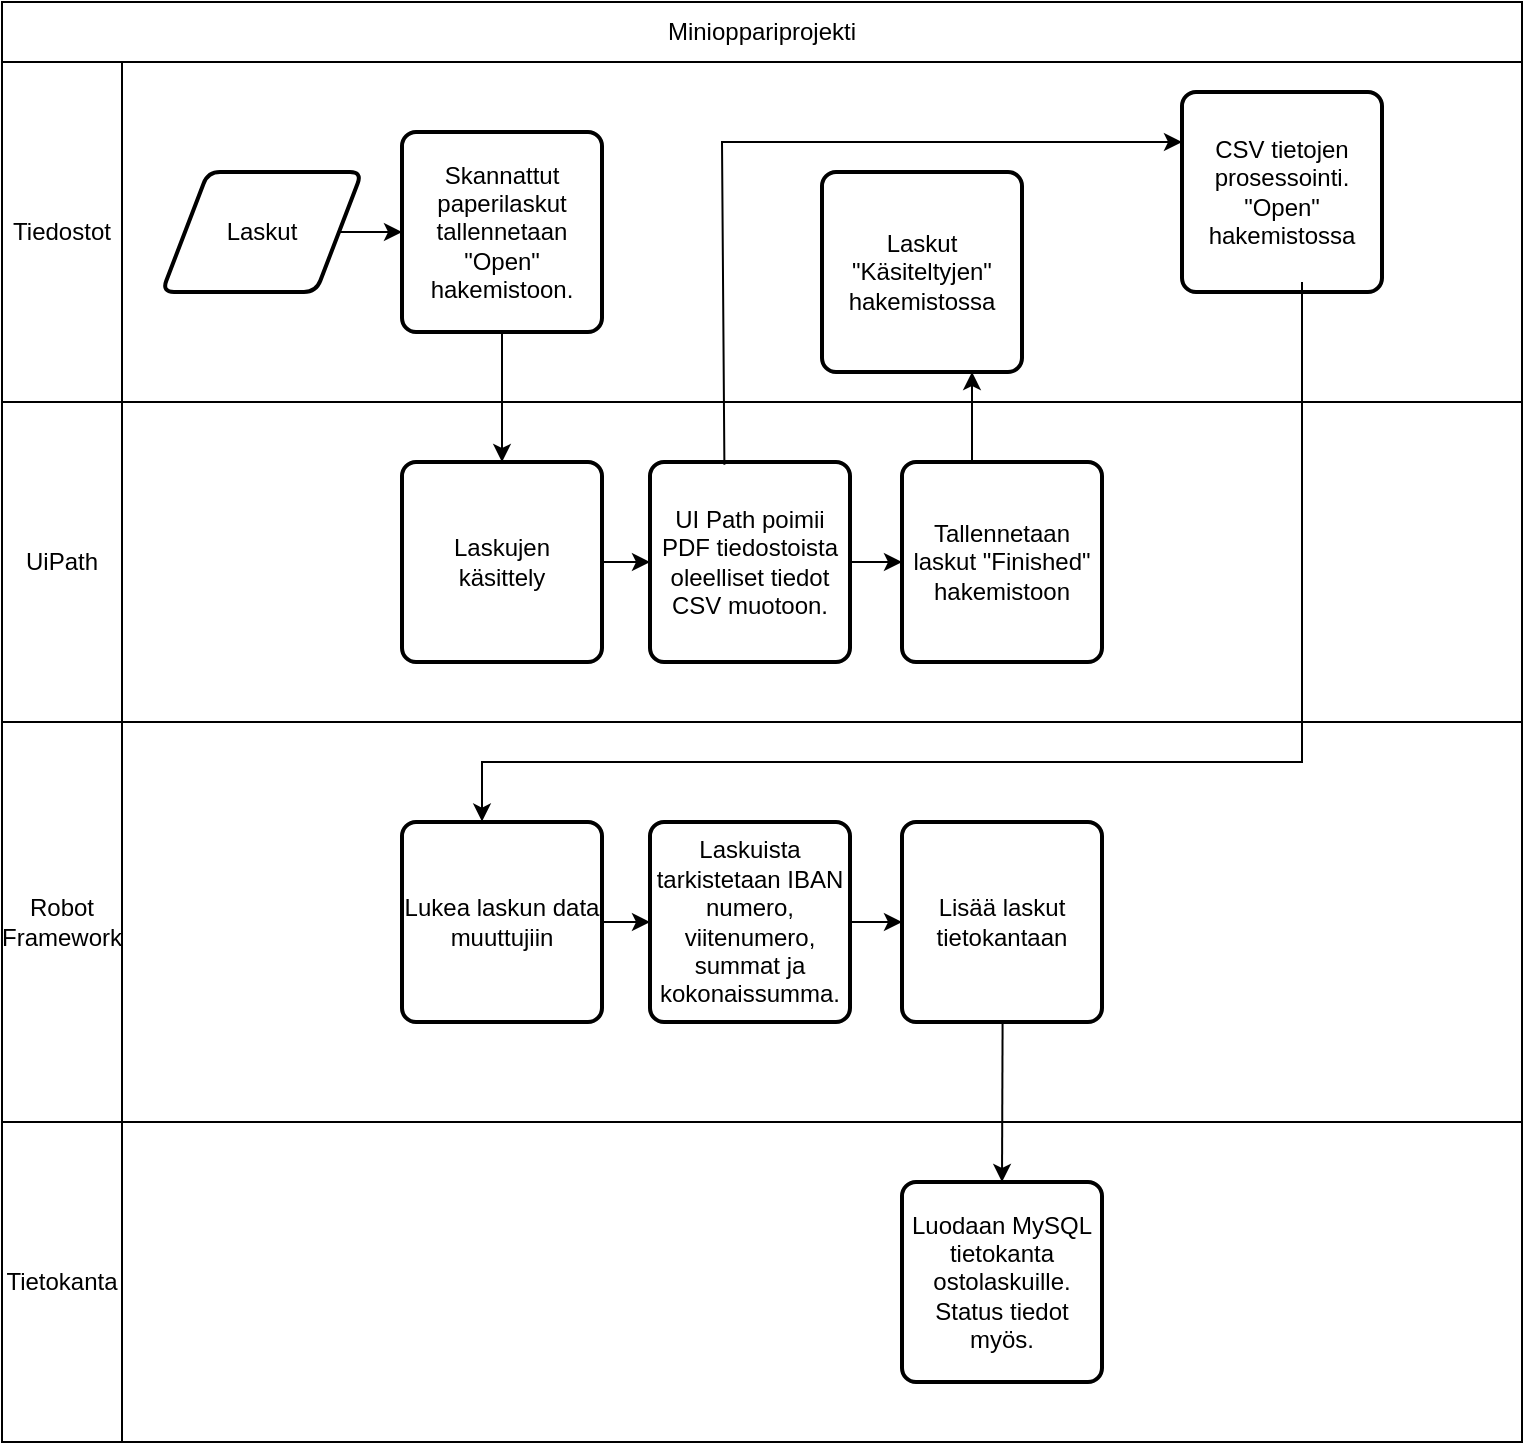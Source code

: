<mxfile version="21.0.2" type="github" pages="3">
  <diagram id="pBzNos0Q74Z3izpr5-M8" name="Projekti">
    <mxGraphModel dx="1434" dy="796" grid="1" gridSize="10" guides="1" tooltips="1" connect="1" arrows="1" fold="1" page="1" pageScale="1" pageWidth="827" pageHeight="1169" math="0" shadow="0">
      <root>
        <mxCell id="0" />
        <mxCell id="1" parent="0" />
        <mxCell id="8k0k6PJcJcKbX0zr3Bi8-10" value="" style="rounded=0;whiteSpace=wrap;html=1;shadow=0;" parent="1" vertex="1">
          <mxGeometry x="100" y="360" width="700" height="160" as="geometry" />
        </mxCell>
        <mxCell id="8k0k6PJcJcKbX0zr3Bi8-6" value="" style="rounded=0;whiteSpace=wrap;html=1;shadow=0;" parent="1" vertex="1">
          <mxGeometry x="100" y="190" width="700" height="170" as="geometry" />
        </mxCell>
        <mxCell id="Nygt5uLxB3b8vqxISnZd-7" value="Skannattut paperilaskut tallennetaan &quot;Open&quot; hakemistoon." style="rounded=1;whiteSpace=wrap;html=1;absoluteArcSize=1;arcSize=14;strokeWidth=2;" parent="1" vertex="1">
          <mxGeometry x="240" y="225" width="100" height="100" as="geometry" />
        </mxCell>
        <mxCell id="Nygt5uLxB3b8vqxISnZd-10" value="UI Path poimii PDF tiedostoista oleelliset tiedot CSV muotoon." style="rounded=1;whiteSpace=wrap;html=1;absoluteArcSize=1;arcSize=14;strokeWidth=2;" parent="1" vertex="1">
          <mxGeometry x="364" y="390" width="100" height="100" as="geometry" />
        </mxCell>
        <mxCell id="Nygt5uLxB3b8vqxISnZd-11" value="CSV tietojen prosessointi. &quot;Open&quot; hakemistossa" style="rounded=1;whiteSpace=wrap;html=1;absoluteArcSize=1;arcSize=14;strokeWidth=2;" parent="1" vertex="1">
          <mxGeometry x="630" y="205" width="100" height="100" as="geometry" />
        </mxCell>
        <mxCell id="8k0k6PJcJcKbX0zr3Bi8-1" value="Minioppariprojekti" style="rounded=0;whiteSpace=wrap;html=1;" parent="1" vertex="1">
          <mxGeometry x="40" y="160" width="760" height="30" as="geometry" />
        </mxCell>
        <mxCell id="8k0k6PJcJcKbX0zr3Bi8-2" value="Tiedostot" style="rounded=0;whiteSpace=wrap;html=1;direction=north;" parent="1" vertex="1">
          <mxGeometry x="40" y="190" width="60" height="170" as="geometry" />
        </mxCell>
        <mxCell id="8k0k6PJcJcKbX0zr3Bi8-3" value="UiPath" style="rounded=0;whiteSpace=wrap;html=1;direction=south;" parent="1" vertex="1">
          <mxGeometry x="40" y="360" width="60" height="160" as="geometry" />
        </mxCell>
        <mxCell id="8k0k6PJcJcKbX0zr3Bi8-4" value="Robot Framework" style="rounded=0;whiteSpace=wrap;html=1;direction=south;" parent="1" vertex="1">
          <mxGeometry x="40" y="520" width="60" height="200" as="geometry" />
        </mxCell>
        <mxCell id="8k0k6PJcJcKbX0zr3Bi8-5" value="Tietokanta" style="rounded=0;whiteSpace=wrap;html=1;direction=south;" parent="1" vertex="1">
          <mxGeometry x="40" y="720" width="60" height="160" as="geometry" />
        </mxCell>
        <mxCell id="8k0k6PJcJcKbX0zr3Bi8-9" value="" style="edgeStyle=orthogonalEdgeStyle;rounded=0;orthogonalLoop=1;jettySize=auto;html=1;" parent="1" source="8k0k6PJcJcKbX0zr3Bi8-7" target="Nygt5uLxB3b8vqxISnZd-7" edge="1">
          <mxGeometry relative="1" as="geometry" />
        </mxCell>
        <mxCell id="8k0k6PJcJcKbX0zr3Bi8-7" value="Laskut" style="shape=parallelogram;html=1;strokeWidth=2;perimeter=parallelogramPerimeter;whiteSpace=wrap;rounded=1;arcSize=12;size=0.23;shadow=0;" parent="1" vertex="1">
          <mxGeometry x="120" y="245" width="100" height="60" as="geometry" />
        </mxCell>
        <mxCell id="8k0k6PJcJcKbX0zr3Bi8-11" value="" style="rounded=0;whiteSpace=wrap;html=1;shadow=0;" parent="1" vertex="1">
          <mxGeometry x="100" y="520" width="700" height="200" as="geometry" />
        </mxCell>
        <mxCell id="8k0k6PJcJcKbX0zr3Bi8-12" value="" style="rounded=0;whiteSpace=wrap;html=1;shadow=0;" parent="1" vertex="1">
          <mxGeometry x="100" y="720" width="700" height="160" as="geometry" />
        </mxCell>
        <mxCell id="Nygt5uLxB3b8vqxISnZd-9" value="Luodaan MySQL tietokanta ostolaskuille.&lt;br&gt;Status tiedot myös." style="rounded=1;whiteSpace=wrap;html=1;absoluteArcSize=1;arcSize=14;strokeWidth=2;" parent="1" vertex="1">
          <mxGeometry x="490" y="750" width="100" height="100" as="geometry" />
        </mxCell>
        <mxCell id="8k0k6PJcJcKbX0zr3Bi8-14" value="Laskujen&lt;br&gt;käsittely" style="rounded=1;whiteSpace=wrap;html=1;absoluteArcSize=1;arcSize=14;strokeWidth=2;shadow=0;" parent="1" vertex="1">
          <mxGeometry x="240" y="390" width="100" height="100" as="geometry" />
        </mxCell>
        <mxCell id="8k0k6PJcJcKbX0zr3Bi8-15" value="" style="endArrow=classic;html=1;rounded=0;exitX=0.5;exitY=1;exitDx=0;exitDy=0;entryX=0.5;entryY=0;entryDx=0;entryDy=0;" parent="1" source="Nygt5uLxB3b8vqxISnZd-7" target="8k0k6PJcJcKbX0zr3Bi8-14" edge="1">
          <mxGeometry width="50" height="50" relative="1" as="geometry">
            <mxPoint x="390" y="460" as="sourcePoint" />
            <mxPoint x="440" y="410" as="targetPoint" />
          </mxGeometry>
        </mxCell>
        <mxCell id="8k0k6PJcJcKbX0zr3Bi8-16" value="" style="endArrow=classic;html=1;rounded=0;exitX=1;exitY=0.5;exitDx=0;exitDy=0;entryX=0;entryY=0.5;entryDx=0;entryDy=0;" parent="1" source="8k0k6PJcJcKbX0zr3Bi8-14" target="Nygt5uLxB3b8vqxISnZd-10" edge="1">
          <mxGeometry width="50" height="50" relative="1" as="geometry">
            <mxPoint x="390" y="460" as="sourcePoint" />
            <mxPoint x="440" y="410" as="targetPoint" />
          </mxGeometry>
        </mxCell>
        <mxCell id="8k0k6PJcJcKbX0zr3Bi8-17" value="Laskut &quot;Käsiteltyjen&quot; hakemistossa" style="rounded=1;whiteSpace=wrap;html=1;absoluteArcSize=1;arcSize=14;strokeWidth=2;shadow=0;" parent="1" vertex="1">
          <mxGeometry x="450" y="245" width="100" height="100" as="geometry" />
        </mxCell>
        <mxCell id="8k0k6PJcJcKbX0zr3Bi8-23" value="" style="endArrow=classic;html=1;rounded=0;entryX=0;entryY=0.25;entryDx=0;entryDy=0;exitX=0.372;exitY=0.014;exitDx=0;exitDy=0;exitPerimeter=0;" parent="1" source="Nygt5uLxB3b8vqxISnZd-10" target="Nygt5uLxB3b8vqxISnZd-11" edge="1">
          <mxGeometry width="50" height="50" relative="1" as="geometry">
            <mxPoint x="389" y="270" as="sourcePoint" />
            <mxPoint x="439" y="220" as="targetPoint" />
            <Array as="points">
              <mxPoint x="400" y="230" />
            </Array>
          </mxGeometry>
        </mxCell>
        <mxCell id="8k0k6PJcJcKbX0zr3Bi8-24" value="Tallennetaan laskut &quot;Finished&quot; hakemistoon" style="rounded=1;whiteSpace=wrap;html=1;absoluteArcSize=1;arcSize=14;strokeWidth=2;shadow=0;" parent="1" vertex="1">
          <mxGeometry x="490" y="390" width="100" height="100" as="geometry" />
        </mxCell>
        <mxCell id="8k0k6PJcJcKbX0zr3Bi8-25" value="" style="endArrow=classic;html=1;rounded=0;exitX=1;exitY=0.5;exitDx=0;exitDy=0;" parent="1" source="Nygt5uLxB3b8vqxISnZd-10" edge="1">
          <mxGeometry width="50" height="50" relative="1" as="geometry">
            <mxPoint x="390" y="270" as="sourcePoint" />
            <mxPoint x="490" y="440" as="targetPoint" />
            <Array as="points" />
          </mxGeometry>
        </mxCell>
        <mxCell id="8k0k6PJcJcKbX0zr3Bi8-26" value="" style="endArrow=classic;html=1;rounded=0;entryX=0.75;entryY=1;entryDx=0;entryDy=0;" parent="1" target="8k0k6PJcJcKbX0zr3Bi8-17" edge="1">
          <mxGeometry width="50" height="50" relative="1" as="geometry">
            <mxPoint x="525" y="390" as="sourcePoint" />
            <mxPoint x="440" y="220" as="targetPoint" />
          </mxGeometry>
        </mxCell>
        <mxCell id="8k0k6PJcJcKbX0zr3Bi8-27" value="Lukea laskun data muuttujiin" style="rounded=1;whiteSpace=wrap;html=1;absoluteArcSize=1;arcSize=14;strokeWidth=2;shadow=0;" parent="1" vertex="1">
          <mxGeometry x="240" y="570" width="100" height="100" as="geometry" />
        </mxCell>
        <mxCell id="8k0k6PJcJcKbX0zr3Bi8-29" value="" style="endArrow=classic;html=1;rounded=0;entryX=0.4;entryY=-0.002;entryDx=0;entryDy=0;entryPerimeter=0;exitX=0.6;exitY=0.95;exitDx=0;exitDy=0;exitPerimeter=0;" parent="1" source="Nygt5uLxB3b8vqxISnZd-11" target="8k0k6PJcJcKbX0zr3Bi8-27" edge="1">
          <mxGeometry width="50" height="50" relative="1" as="geometry">
            <mxPoint x="690" y="310" as="sourcePoint" />
            <mxPoint x="440" y="510" as="targetPoint" />
            <Array as="points">
              <mxPoint x="690" y="540" />
              <mxPoint x="280" y="540" />
            </Array>
          </mxGeometry>
        </mxCell>
        <mxCell id="Nygt5uLxB3b8vqxISnZd-8" value="Laskuista tarkistetaan IBAN numero, viitenumero, summat ja kokonaissumma." style="rounded=1;whiteSpace=wrap;html=1;absoluteArcSize=1;arcSize=14;strokeWidth=2;" parent="1" vertex="1">
          <mxGeometry x="364" y="570" width="100" height="100" as="geometry" />
        </mxCell>
        <mxCell id="8k0k6PJcJcKbX0zr3Bi8-32" value="" style="endArrow=classic;html=1;rounded=0;exitX=1;exitY=0.5;exitDx=0;exitDy=0;" parent="1" source="8k0k6PJcJcKbX0zr3Bi8-27" target="Nygt5uLxB3b8vqxISnZd-8" edge="1">
          <mxGeometry width="50" height="50" relative="1" as="geometry">
            <mxPoint x="390" y="580" as="sourcePoint" />
            <mxPoint x="440" y="530" as="targetPoint" />
          </mxGeometry>
        </mxCell>
        <mxCell id="8k0k6PJcJcKbX0zr3Bi8-33" value="Lisää laskut tietokantaan" style="rounded=1;whiteSpace=wrap;html=1;absoluteArcSize=1;arcSize=14;strokeWidth=2;shadow=0;" parent="1" vertex="1">
          <mxGeometry x="490" y="570" width="100" height="100" as="geometry" />
        </mxCell>
        <mxCell id="8k0k6PJcJcKbX0zr3Bi8-34" value="" style="endArrow=classic;html=1;rounded=0;entryX=0;entryY=0.5;entryDx=0;entryDy=0;" parent="1" source="Nygt5uLxB3b8vqxISnZd-8" target="8k0k6PJcJcKbX0zr3Bi8-33" edge="1">
          <mxGeometry width="50" height="50" relative="1" as="geometry">
            <mxPoint x="390" y="770" as="sourcePoint" />
            <mxPoint x="440" y="720" as="targetPoint" />
          </mxGeometry>
        </mxCell>
        <mxCell id="8k0k6PJcJcKbX0zr3Bi8-35" value="" style="endArrow=classic;html=1;rounded=0;entryX=0.5;entryY=0;entryDx=0;entryDy=0;exitX=0.629;exitY=0.75;exitDx=0;exitDy=0;exitPerimeter=0;" parent="1" source="8k0k6PJcJcKbX0zr3Bi8-11" target="Nygt5uLxB3b8vqxISnZd-9" edge="1">
          <mxGeometry width="50" height="50" relative="1" as="geometry">
            <mxPoint x="390" y="770" as="sourcePoint" />
            <mxPoint x="440" y="720" as="targetPoint" />
          </mxGeometry>
        </mxCell>
      </root>
    </mxGraphModel>
  </diagram>
  <diagram id="9NsjQAqZ63PPH62hromS" name="UiPath">
    <mxGraphModel dx="1434" dy="796" grid="1" gridSize="10" guides="1" tooltips="1" connect="1" arrows="1" fold="1" page="1" pageScale="1" pageWidth="827" pageHeight="1169" math="0" shadow="0">
      <root>
        <mxCell id="0" />
        <mxCell id="1" parent="0" />
        <mxCell id="8kugYTs8ZW--hJLzOBkt-1" value="UiPath Prosessi" style="text;html=1;strokeColor=none;fillColor=none;align=center;verticalAlign=middle;whiteSpace=wrap;rounded=0;" parent="1" vertex="1">
          <mxGeometry x="20" y="20" width="120" height="30" as="geometry" />
        </mxCell>
        <mxCell id="2AOorNoscCHdVGtUdLYh-2" style="edgeStyle=orthogonalEdgeStyle;rounded=0;orthogonalLoop=1;jettySize=auto;html=1;entryX=0;entryY=0.5;entryDx=0;entryDy=0;" edge="1" parent="1" source="8kugYTs8ZW--hJLzOBkt-2" target="8kugYTs8ZW--hJLzOBkt-3">
          <mxGeometry relative="1" as="geometry" />
        </mxCell>
        <mxCell id="8kugYTs8ZW--hJLzOBkt-2" value="" style="ellipse;whiteSpace=wrap;html=1;aspect=fixed;" parent="1" vertex="1">
          <mxGeometry x="20" y="80" width="80" height="80" as="geometry" />
        </mxCell>
        <mxCell id="8kugYTs8ZW--hJLzOBkt-15" style="edgeStyle=orthogonalEdgeStyle;rounded=0;orthogonalLoop=1;jettySize=auto;html=1;" parent="1" source="8kugYTs8ZW--hJLzOBkt-3" target="8kugYTs8ZW--hJLzOBkt-4" edge="1">
          <mxGeometry relative="1" as="geometry" />
        </mxCell>
        <mxCell id="8kugYTs8ZW--hJLzOBkt-42" style="edgeStyle=orthogonalEdgeStyle;orthogonalLoop=1;jettySize=auto;html=1;exitX=1;exitY=0.5;exitDx=0;exitDy=0;entryX=0;entryY=0.5;entryDx=0;entryDy=0;entryPerimeter=0;curved=1;strokeColor=default;endArrow=none;endFill=0;" parent="1" source="8kugYTs8ZW--hJLzOBkt-3" target="8kugYTs8ZW--hJLzOBkt-41" edge="1">
          <mxGeometry relative="1" as="geometry" />
        </mxCell>
        <mxCell id="8kugYTs8ZW--hJLzOBkt-3" value="Luodaan datatablet kohdedatalle" style="rounded=1;whiteSpace=wrap;html=1;" parent="1" vertex="1">
          <mxGeometry x="140" y="80" width="140" height="80" as="geometry" />
        </mxCell>
        <mxCell id="8kugYTs8ZW--hJLzOBkt-16" style="edgeStyle=orthogonalEdgeStyle;rounded=0;orthogonalLoop=1;jettySize=auto;html=1;exitX=0.5;exitY=1;exitDx=0;exitDy=0;entryX=0.5;entryY=0;entryDx=0;entryDy=0;" parent="1" source="8kugYTs8ZW--hJLzOBkt-4" target="8kugYTs8ZW--hJLzOBkt-5" edge="1">
          <mxGeometry relative="1" as="geometry" />
        </mxCell>
        <mxCell id="8kugYTs8ZW--hJLzOBkt-4" value="Luetaan PDF tiedostot alkuhakemistosta" style="rounded=1;whiteSpace=wrap;html=1;" parent="1" vertex="1">
          <mxGeometry x="140" y="180" width="140" height="80" as="geometry" />
        </mxCell>
        <mxCell id="8kugYTs8ZW--hJLzOBkt-17" style="edgeStyle=orthogonalEdgeStyle;rounded=0;orthogonalLoop=1;jettySize=auto;html=1;exitX=0.5;exitY=1;exitDx=0;exitDy=0;entryX=0.5;entryY=0;entryDx=0;entryDy=0;" parent="1" source="8kugYTs8ZW--hJLzOBkt-5" target="8kugYTs8ZW--hJLzOBkt-6" edge="1">
          <mxGeometry relative="1" as="geometry" />
        </mxCell>
        <mxCell id="2AOorNoscCHdVGtUdLYh-12" style="edgeStyle=orthogonalEdgeStyle;orthogonalLoop=1;jettySize=auto;html=1;exitX=1;exitY=0.5;exitDx=0;exitDy=0;entryX=0;entryY=0.5;entryDx=0;entryDy=0;entryPerimeter=0;endArrow=none;endFill=0;curved=1;" edge="1" parent="1" source="8kugYTs8ZW--hJLzOBkt-5" target="2AOorNoscCHdVGtUdLYh-6">
          <mxGeometry relative="1" as="geometry" />
        </mxCell>
        <mxCell id="8kugYTs8ZW--hJLzOBkt-5" value="Luetaan PDF tiedostot&amp;nbsp;&lt;br&gt;string muuttujaan" style="rounded=1;whiteSpace=wrap;html=1;" parent="1" vertex="1">
          <mxGeometry x="140" y="280" width="140" height="80" as="geometry" />
        </mxCell>
        <mxCell id="8kugYTs8ZW--hJLzOBkt-18" style="edgeStyle=orthogonalEdgeStyle;rounded=0;orthogonalLoop=1;jettySize=auto;html=1;entryX=0;entryY=0.5;entryDx=0;entryDy=0;" parent="1" source="8kugYTs8ZW--hJLzOBkt-6" target="8kugYTs8ZW--hJLzOBkt-7" edge="1">
          <mxGeometry relative="1" as="geometry" />
        </mxCell>
        <mxCell id="8kugYTs8ZW--hJLzOBkt-6" value="Etsitään companycode (Y-tunnus)" style="rounded=1;whiteSpace=wrap;html=1;" parent="1" vertex="1">
          <mxGeometry x="140" y="380" width="140" height="80" as="geometry" />
        </mxCell>
        <mxCell id="8kugYTs8ZW--hJLzOBkt-19" style="edgeStyle=orthogonalEdgeStyle;rounded=0;orthogonalLoop=1;jettySize=auto;html=1;exitX=0.5;exitY=1;exitDx=0;exitDy=0;entryX=0.5;entryY=0;entryDx=0;entryDy=0;" parent="1" source="8kugYTs8ZW--hJLzOBkt-7" target="8kugYTs8ZW--hJLzOBkt-8" edge="1">
          <mxGeometry relative="1" as="geometry" />
        </mxCell>
        <mxCell id="8kugYTs8ZW--hJLzOBkt-7" value="Parsinta companycoden mukaan" style="rhombus;whiteSpace=wrap;html=1;" parent="1" vertex="1">
          <mxGeometry x="330" y="370" width="100" height="100" as="geometry" />
        </mxCell>
        <mxCell id="8kugYTs8ZW--hJLzOBkt-21" style="edgeStyle=orthogonalEdgeStyle;rounded=0;orthogonalLoop=1;jettySize=auto;html=1;exitX=0.5;exitY=1;exitDx=0;exitDy=0;entryX=0.5;entryY=0;entryDx=0;entryDy=0;" parent="1" source="8kugYTs8ZW--hJLzOBkt-8" target="8kugYTs8ZW--hJLzOBkt-9" edge="1">
          <mxGeometry relative="1" as="geometry" />
        </mxCell>
        <mxCell id="2AOorNoscCHdVGtUdLYh-11" style="edgeStyle=orthogonalEdgeStyle;orthogonalLoop=1;jettySize=auto;html=1;exitX=1;exitY=0.5;exitDx=0;exitDy=0;curved=1;endArrow=none;endFill=0;" edge="1" parent="1" source="8kugYTs8ZW--hJLzOBkt-8" target="2AOorNoscCHdVGtUdLYh-8">
          <mxGeometry relative="1" as="geometry" />
        </mxCell>
        <mxCell id="8kugYTs8ZW--hJLzOBkt-8" value="Etsi halutut tiedot" style="rounded=1;whiteSpace=wrap;html=1;" parent="1" vertex="1">
          <mxGeometry x="310" y="490" width="140" height="80" as="geometry" />
        </mxCell>
        <mxCell id="8kugYTs8ZW--hJLzOBkt-22" style="edgeStyle=orthogonalEdgeStyle;rounded=0;orthogonalLoop=1;jettySize=auto;html=1;exitX=0.5;exitY=1;exitDx=0;exitDy=0;entryX=0.5;entryY=0;entryDx=0;entryDy=0;" parent="1" source="8kugYTs8ZW--hJLzOBkt-9" target="8kugYTs8ZW--hJLzOBkt-10" edge="1">
          <mxGeometry relative="1" as="geometry" />
        </mxCell>
        <mxCell id="2AOorNoscCHdVGtUdLYh-17" style="edgeStyle=orthogonalEdgeStyle;orthogonalLoop=1;jettySize=auto;html=1;curved=1;endArrow=none;endFill=0;" edge="1" parent="1" source="8kugYTs8ZW--hJLzOBkt-9" target="2AOorNoscCHdVGtUdLYh-15">
          <mxGeometry relative="1" as="geometry" />
        </mxCell>
        <mxCell id="8kugYTs8ZW--hJLzOBkt-9" value="Etsi rivitason data" style="rounded=1;whiteSpace=wrap;html=1;" parent="1" vertex="1">
          <mxGeometry x="310" y="600" width="140" height="80" as="geometry" />
        </mxCell>
        <mxCell id="2AOorNoscCHdVGtUdLYh-1" style="edgeStyle=orthogonalEdgeStyle;rounded=0;orthogonalLoop=1;jettySize=auto;html=1;entryX=0.5;entryY=0;entryDx=0;entryDy=0;" edge="1" parent="1" source="8kugYTs8ZW--hJLzOBkt-10" target="8kugYTs8ZW--hJLzOBkt-13">
          <mxGeometry relative="1" as="geometry" />
        </mxCell>
        <mxCell id="2AOorNoscCHdVGtUdLYh-16" style="edgeStyle=orthogonalEdgeStyle;orthogonalLoop=1;jettySize=auto;html=1;entryX=0;entryY=0.5;entryDx=0;entryDy=0;entryPerimeter=0;curved=1;endArrow=none;endFill=0;" edge="1" parent="1" source="8kugYTs8ZW--hJLzOBkt-10" target="2AOorNoscCHdVGtUdLYh-13">
          <mxGeometry relative="1" as="geometry" />
        </mxCell>
        <mxCell id="8kugYTs8ZW--hJLzOBkt-10" value="Käsittele rivitason data" style="rounded=1;whiteSpace=wrap;html=1;" parent="1" vertex="1">
          <mxGeometry x="310" y="700" width="140" height="80" as="geometry" />
        </mxCell>
        <mxCell id="8kugYTs8ZW--hJLzOBkt-39" value="Ei" style="edgeStyle=orthogonalEdgeStyle;rounded=0;orthogonalLoop=1;jettySize=auto;html=1;exitX=0.5;exitY=1;exitDx=0;exitDy=0;entryX=0.014;entryY=0.588;entryDx=0;entryDy=0;entryPerimeter=0;" parent="1" source="8kugYTs8ZW--hJLzOBkt-12" target="8kugYTs8ZW--hJLzOBkt-14" edge="1">
          <mxGeometry relative="1" as="geometry">
            <Array as="points">
              <mxPoint x="220" y="1047" />
            </Array>
          </mxGeometry>
        </mxCell>
        <mxCell id="8kugYTs8ZW--hJLzOBkt-40" value="Kyllä" style="edgeStyle=orthogonalEdgeStyle;rounded=0;orthogonalLoop=1;jettySize=auto;html=1;exitX=0;exitY=0.5;exitDx=0;exitDy=0;entryX=-0.007;entryY=0.425;entryDx=0;entryDy=0;entryPerimeter=0;" parent="1" source="8kugYTs8ZW--hJLzOBkt-12" target="8kugYTs8ZW--hJLzOBkt-6" edge="1">
          <mxGeometry relative="1" as="geometry">
            <Array as="points">
              <mxPoint x="80" y="950" />
              <mxPoint x="80" y="414" />
            </Array>
          </mxGeometry>
        </mxCell>
        <mxCell id="8kugYTs8ZW--hJLzOBkt-12" value="Onko lisää laskuja?" style="rhombus;whiteSpace=wrap;html=1;" parent="1" vertex="1">
          <mxGeometry x="170" y="900" width="100" height="100" as="geometry" />
        </mxCell>
        <mxCell id="8kugYTs8ZW--hJLzOBkt-37" value="Kyllä" style="edgeStyle=orthogonalEdgeStyle;rounded=0;orthogonalLoop=1;jettySize=auto;html=1;exitX=0;exitY=0.5;exitDx=0;exitDy=0;entryX=0;entryY=0.5;entryDx=0;entryDy=0;" parent="1" source="8kugYTs8ZW--hJLzOBkt-13" target="8kugYTs8ZW--hJLzOBkt-10" edge="1">
          <mxGeometry relative="1" as="geometry">
            <Array as="points">
              <mxPoint x="260" y="860" />
              <mxPoint x="260" y="740" />
            </Array>
          </mxGeometry>
        </mxCell>
        <mxCell id="8kugYTs8ZW--hJLzOBkt-38" value="EI" style="edgeStyle=orthogonalEdgeStyle;rounded=0;orthogonalLoop=1;jettySize=auto;html=1;exitX=0.5;exitY=1;exitDx=0;exitDy=0;entryX=1;entryY=0.5;entryDx=0;entryDy=0;" parent="1" source="8kugYTs8ZW--hJLzOBkt-13" target="8kugYTs8ZW--hJLzOBkt-12" edge="1">
          <mxGeometry relative="1" as="geometry" />
        </mxCell>
        <mxCell id="8kugYTs8ZW--hJLzOBkt-13" value="Onko lisää&lt;br&gt;&amp;nbsp;rivejä?" style="rhombus;whiteSpace=wrap;html=1;" parent="1" vertex="1">
          <mxGeometry x="330" y="810" width="100" height="100" as="geometry" />
        </mxCell>
        <mxCell id="8kugYTs8ZW--hJLzOBkt-14" value="Tallenna datatable CSV-tiedostoksi" style="rounded=1;whiteSpace=wrap;html=1;" parent="1" vertex="1">
          <mxGeometry x="324" y="1000" width="140" height="80" as="geometry" />
        </mxCell>
        <mxCell id="8kugYTs8ZW--hJLzOBkt-41" value="dt_invoiceHeader&lt;br&gt;dt_InvoiceRow" style="strokeWidth=2;html=1;shape=mxgraph.flowchart.annotation_1;align=left;pointerEvents=1;fillColor=#f8cecc;strokeColor=#b85450;" parent="1" vertex="1">
          <mxGeometry x="364" y="40" width="50" height="100" as="geometry" />
        </mxCell>
        <mxCell id="8kugYTs8ZW--hJLzOBkt-43" value="Switch&lt;br&gt;case: Y-tunnus" style="strokeWidth=2;html=1;shape=mxgraph.flowchart.annotation_1;align=left;pointerEvents=1;fillColor=#ffe6cc;strokeColor=#d79b00;" parent="1" vertex="1">
          <mxGeometry x="464" y="280" width="50" height="100" as="geometry" />
        </mxCell>
        <mxCell id="2AOorNoscCHdVGtUdLYh-5" style="edgeStyle=orthogonalEdgeStyle;orthogonalLoop=1;jettySize=auto;html=1;exitX=0.93;exitY=0.41;exitDx=0;exitDy=0;entryX=-0.06;entryY=0.72;entryDx=0;entryDy=0;entryPerimeter=0;curved=1;strokeColor=default;endArrow=none;endFill=0;exitPerimeter=0;" edge="1" parent="1" source="8kugYTs8ZW--hJLzOBkt-7" target="8kugYTs8ZW--hJLzOBkt-43">
          <mxGeometry relative="1" as="geometry">
            <mxPoint x="430" y="420" as="sourcePoint" />
            <mxPoint x="564" y="380" as="targetPoint" />
          </mxGeometry>
        </mxCell>
        <mxCell id="2AOorNoscCHdVGtUdLYh-6" value="Read PDF text" style="strokeWidth=2;html=1;shape=mxgraph.flowchart.annotation_1;align=left;pointerEvents=1;fillColor=#ffe6cc;strokeColor=#d79b00;" vertex="1" parent="1">
          <mxGeometry x="369" y="250" width="50" height="100" as="geometry" />
        </mxCell>
        <mxCell id="2AOorNoscCHdVGtUdLYh-8" value="﻿DueDate&lt;br&gt;InvoiceNumber&lt;br&gt;CompanyName&lt;br&gt;ReferenceNumber&lt;br&gt;InvoiceDate&lt;br&gt;CompanyCode&lt;br&gt;BankAccountNumber&lt;br&gt;AmountExcVat&lt;br&gt;VatAmount&lt;br&gt;TotalAmount" style="strokeWidth=2;html=1;shape=mxgraph.flowchart.annotation_1;align=left;pointerEvents=1;fillColor=#d5e8d4;strokeColor=#82b366;" vertex="1" parent="1">
          <mxGeometry x="580" y="260" width="60" height="300" as="geometry" />
        </mxCell>
        <mxCell id="2AOorNoscCHdVGtUdLYh-13" value="﻿Discription&lt;br&gt;Quantity&lt;br&gt;Unit&lt;br&gt;UnitPrice&lt;br&gt;VatPercent&lt;br&gt;Vat&lt;br&gt;TotalAmount&lt;br&gt;InvoiceNumber&lt;br&gt;RowNumber" style="strokeWidth=2;html=1;shape=mxgraph.flowchart.annotation_1;align=left;pointerEvents=1;fillColor=#d5e8d4;strokeColor=#82b366;" vertex="1" parent="1">
          <mxGeometry x="580" y="660" width="60" height="305" as="geometry" />
        </mxCell>
        <mxCell id="2AOorNoscCHdVGtUdLYh-15" value="Rivitietojenkohta:&lt;br&gt;Index of&lt;br&gt;Jaa löydetyt rivit:&lt;br&gt;split" style="strokeWidth=2;html=1;shape=mxgraph.flowchart.annotation_1;align=left;pointerEvents=1;fillColor=#ffe6cc;strokeColor=#d79b00;" vertex="1" parent="1">
          <mxGeometry x="500" y="560" width="50" height="100" as="geometry" />
        </mxCell>
      </root>
    </mxGraphModel>
  </diagram>
  <diagram id="Ua_34QhPQrsQ1t4Go3JB" name="RF">
    <mxGraphModel dx="1434" dy="796" grid="1" gridSize="10" guides="1" tooltips="1" connect="1" arrows="1" fold="1" page="1" pageScale="1" pageWidth="850" pageHeight="1100" math="0" shadow="0">
      <root>
        <mxCell id="0" />
        <mxCell id="1" parent="0" />
        <mxCell id="9Pvfn-pVJo45HQ1IfGmR-1" value="RobotFramework prosessi" style="text;html=1;align=center;verticalAlign=middle;resizable=0;points=[];autosize=1;strokeColor=none;fillColor=none;" parent="1" vertex="1">
          <mxGeometry x="10" y="15" width="160" height="30" as="geometry" />
        </mxCell>
        <mxCell id="9Pvfn-pVJo45HQ1IfGmR-2" value="Luodaan lista, johon tulee tietokantaan tulevat rivit" style="rounded=1;whiteSpace=wrap;html=1;" parent="1" vertex="1">
          <mxGeometry x="40" y="60" width="140" height="60" as="geometry" />
        </mxCell>
        <mxCell id="9Pvfn-pVJo45HQ1IfGmR-3" value="Laskunumeroille apumuuttujat" style="rounded=1;whiteSpace=wrap;html=1;" parent="1" vertex="1">
          <mxGeometry x="40" y="160" width="140" height="60" as="geometry" />
        </mxCell>
        <mxCell id="9Pvfn-pVJo45HQ1IfGmR-4" value="Luetaan CSV:stä rivitiedot muuttujaan" style="rounded=1;whiteSpace=wrap;html=1;" parent="1" vertex="1">
          <mxGeometry x="235" y="160" width="140" height="60" as="geometry" />
        </mxCell>
        <mxCell id="9Pvfn-pVJo45HQ1IfGmR-5" value="Splitataan rivitiedot listamuuttujiin" style="rounded=1;whiteSpace=wrap;html=1;" parent="1" vertex="1">
          <mxGeometry x="235" y="260" width="140" height="60" as="geometry" />
        </mxCell>
        <mxCell id="9Pvfn-pVJo45HQ1IfGmR-6" value="Onko laskunumero apumuuttujassa" style="rhombus;whiteSpace=wrap;html=1;" parent="1" vertex="1">
          <mxGeometry x="240" y="360" width="130" height="100" as="geometry" />
        </mxCell>
        <mxCell id="9Pvfn-pVJo45HQ1IfGmR-7" value="Onko tietokantalistassa rivrjä" style="rhombus;whiteSpace=wrap;html=1;" parent="1" vertex="1">
          <mxGeometry x="450" y="360" width="120" height="100" as="geometry" />
        </mxCell>
        <mxCell id="9Pvfn-pVJo45HQ1IfGmR-8" value="Etsiään header CSV:stä laksun otsikkotiedot" style="rounded=1;whiteSpace=wrap;html=1;" parent="1" vertex="1">
          <mxGeometry x="640" y="380" width="140" height="60" as="geometry" />
        </mxCell>
        <mxCell id="9Pvfn-pVJo45HQ1IfGmR-9" value="Verrataan summatiedot" style="rounded=1;whiteSpace=wrap;html=1;" parent="1" vertex="1">
          <mxGeometry x="640" y="470" width="140" height="60" as="geometry" />
        </mxCell>
        <mxCell id="9Pvfn-pVJo45HQ1IfGmR-10" value="Lisää rowdata luotuun tietokantalistsaan" style="rounded=1;whiteSpace=wrap;html=1;" parent="1" vertex="1">
          <mxGeometry x="235" y="510" width="140" height="60" as="geometry" />
        </mxCell>
        <mxCell id="9Pvfn-pVJo45HQ1IfGmR-11" value="Tallenna laskunumero apumuuttujaan" style="rounded=1;whiteSpace=wrap;html=1;" parent="1" vertex="1">
          <mxGeometry x="440" y="510" width="140" height="60" as="geometry" />
        </mxCell>
        <mxCell id="9Pvfn-pVJo45HQ1IfGmR-12" value="Tutki IBAN" style="rounded=1;whiteSpace=wrap;html=1;" parent="1" vertex="1">
          <mxGeometry x="640" y="570" width="140" height="60" as="geometry" />
        </mxCell>
        <mxCell id="9Pvfn-pVJo45HQ1IfGmR-13" value="Tutki viite" style="rounded=1;whiteSpace=wrap;html=1;" parent="1" vertex="1">
          <mxGeometry x="640" y="670" width="140" height="60" as="geometry" />
        </mxCell>
        <mxCell id="9Pvfn-pVJo45HQ1IfGmR-14" value="Aseta liput" style="rounded=1;whiteSpace=wrap;html=1;" parent="1" vertex="1">
          <mxGeometry x="640" y="770" width="140" height="60" as="geometry" />
        </mxCell>
        <mxCell id="9Pvfn-pVJo45HQ1IfGmR-15" value="Onko vielä rivjä" style="rhombus;whiteSpace=wrap;html=1;" parent="1" vertex="1">
          <mxGeometry x="245" y="630" width="120" height="90" as="geometry" />
        </mxCell>
        <mxCell id="9Pvfn-pVJo45HQ1IfGmR-16" value="Tallenna tietokantaan" style="rounded=1;whiteSpace=wrap;html=1;" parent="1" vertex="1">
          <mxGeometry x="640" y="870" width="140" height="60" as="geometry" />
        </mxCell>
        <mxCell id="9Pvfn-pVJo45HQ1IfGmR-17" value="Tyhjennä tietokantalista" style="rounded=1;whiteSpace=wrap;html=1;" parent="1" vertex="1">
          <mxGeometry x="640" y="960" width="140" height="60" as="geometry" />
        </mxCell>
        <mxCell id="9Pvfn-pVJo45HQ1IfGmR-18" value="" style="endArrow=classic;html=1;rounded=0;exitX=0.5;exitY=1;exitDx=0;exitDy=0;entryX=0.5;entryY=0;entryDx=0;entryDy=0;" parent="1" source="9Pvfn-pVJo45HQ1IfGmR-2" target="9Pvfn-pVJo45HQ1IfGmR-3" edge="1">
          <mxGeometry width="50" height="50" relative="1" as="geometry">
            <mxPoint x="400" y="320" as="sourcePoint" />
            <mxPoint x="450" y="270" as="targetPoint" />
            <Array as="points" />
          </mxGeometry>
        </mxCell>
        <mxCell id="9Pvfn-pVJo45HQ1IfGmR-19" value="" style="endArrow=classic;html=1;rounded=0;exitX=1;exitY=0.5;exitDx=0;exitDy=0;" parent="1" source="9Pvfn-pVJo45HQ1IfGmR-3" target="9Pvfn-pVJo45HQ1IfGmR-4" edge="1">
          <mxGeometry width="50" height="50" relative="1" as="geometry">
            <mxPoint x="190" y="180" as="sourcePoint" />
            <mxPoint x="190" y="230" as="targetPoint" />
            <Array as="points" />
          </mxGeometry>
        </mxCell>
        <mxCell id="9Pvfn-pVJo45HQ1IfGmR-25" value="" style="endArrow=classic;html=1;rounded=0;exitX=0.5;exitY=1;exitDx=0;exitDy=0;" parent="1" source="9Pvfn-pVJo45HQ1IfGmR-4" target="9Pvfn-pVJo45HQ1IfGmR-5" edge="1">
          <mxGeometry width="50" height="50" relative="1" as="geometry">
            <mxPoint x="400" y="320" as="sourcePoint" />
            <mxPoint x="450" y="270" as="targetPoint" />
          </mxGeometry>
        </mxCell>
        <mxCell id="9Pvfn-pVJo45HQ1IfGmR-26" value="" style="endArrow=classic;html=1;rounded=0;exitX=0.5;exitY=1;exitDx=0;exitDy=0;entryX=0.5;entryY=0;entryDx=0;entryDy=0;" parent="1" source="9Pvfn-pVJo45HQ1IfGmR-5" target="9Pvfn-pVJo45HQ1IfGmR-6" edge="1">
          <mxGeometry width="50" height="50" relative="1" as="geometry">
            <mxPoint x="400" y="320" as="sourcePoint" />
            <mxPoint x="450" y="270" as="targetPoint" />
          </mxGeometry>
        </mxCell>
        <mxCell id="9Pvfn-pVJo45HQ1IfGmR-27" value="Ei" style="endArrow=classic;html=1;rounded=0;exitX=1;exitY=0.5;exitDx=0;exitDy=0;" parent="1" source="9Pvfn-pVJo45HQ1IfGmR-6" target="9Pvfn-pVJo45HQ1IfGmR-7" edge="1">
          <mxGeometry width="50" height="50" relative="1" as="geometry">
            <mxPoint x="400" y="320" as="sourcePoint" />
            <mxPoint x="450" y="270" as="targetPoint" />
          </mxGeometry>
        </mxCell>
        <mxCell id="9Pvfn-pVJo45HQ1IfGmR-28" value="Kyllä" style="endArrow=classic;html=1;rounded=0;exitX=1;exitY=0.5;exitDx=0;exitDy=0;entryX=0;entryY=0.5;entryDx=0;entryDy=0;" parent="1" source="9Pvfn-pVJo45HQ1IfGmR-7" target="9Pvfn-pVJo45HQ1IfGmR-8" edge="1">
          <mxGeometry width="50" height="50" relative="1" as="geometry">
            <mxPoint x="400" y="320" as="sourcePoint" />
            <mxPoint x="450" y="270" as="targetPoint" />
          </mxGeometry>
        </mxCell>
        <mxCell id="9Pvfn-pVJo45HQ1IfGmR-29" value="" style="endArrow=classic;html=1;rounded=0;entryX=0.5;entryY=0;entryDx=0;entryDy=0;exitX=0.5;exitY=1;exitDx=0;exitDy=0;" parent="1" source="9Pvfn-pVJo45HQ1IfGmR-8" target="9Pvfn-pVJo45HQ1IfGmR-9" edge="1">
          <mxGeometry width="50" height="50" relative="1" as="geometry">
            <mxPoint x="400" y="520" as="sourcePoint" />
            <mxPoint x="450" y="470" as="targetPoint" />
          </mxGeometry>
        </mxCell>
        <mxCell id="9Pvfn-pVJo45HQ1IfGmR-30" value="" style="endArrow=classic;html=1;rounded=0;entryX=0.5;entryY=0;entryDx=0;entryDy=0;exitX=0.5;exitY=1;exitDx=0;exitDy=0;" parent="1" source="9Pvfn-pVJo45HQ1IfGmR-9" target="9Pvfn-pVJo45HQ1IfGmR-12" edge="1">
          <mxGeometry width="50" height="50" relative="1" as="geometry">
            <mxPoint x="400" y="520" as="sourcePoint" />
            <mxPoint x="450" y="470" as="targetPoint" />
          </mxGeometry>
        </mxCell>
        <mxCell id="9Pvfn-pVJo45HQ1IfGmR-31" value="" style="endArrow=classic;html=1;rounded=0;entryX=0.5;entryY=0;entryDx=0;entryDy=0;" parent="1" source="9Pvfn-pVJo45HQ1IfGmR-12" target="9Pvfn-pVJo45HQ1IfGmR-13" edge="1">
          <mxGeometry width="50" height="50" relative="1" as="geometry">
            <mxPoint x="400" y="520" as="sourcePoint" />
            <mxPoint x="450" y="470" as="targetPoint" />
          </mxGeometry>
        </mxCell>
        <mxCell id="9Pvfn-pVJo45HQ1IfGmR-32" value="" style="endArrow=classic;html=1;rounded=0;entryX=0.5;entryY=0;entryDx=0;entryDy=0;exitX=0.5;exitY=1;exitDx=0;exitDy=0;" parent="1" source="9Pvfn-pVJo45HQ1IfGmR-13" target="9Pvfn-pVJo45HQ1IfGmR-14" edge="1">
          <mxGeometry width="50" height="50" relative="1" as="geometry">
            <mxPoint x="400" y="820" as="sourcePoint" />
            <mxPoint x="450" y="770" as="targetPoint" />
          </mxGeometry>
        </mxCell>
        <mxCell id="9Pvfn-pVJo45HQ1IfGmR-33" value="" style="endArrow=classic;html=1;rounded=0;entryX=0.5;entryY=0;entryDx=0;entryDy=0;exitX=0.5;exitY=1;exitDx=0;exitDy=0;" parent="1" source="9Pvfn-pVJo45HQ1IfGmR-14" target="9Pvfn-pVJo45HQ1IfGmR-16" edge="1">
          <mxGeometry width="50" height="50" relative="1" as="geometry">
            <mxPoint x="400" y="820" as="sourcePoint" />
            <mxPoint x="450" y="770" as="targetPoint" />
          </mxGeometry>
        </mxCell>
        <mxCell id="9Pvfn-pVJo45HQ1IfGmR-34" value="" style="endArrow=classic;html=1;rounded=0;entryX=0.5;entryY=0;entryDx=0;entryDy=0;" parent="1" source="9Pvfn-pVJo45HQ1IfGmR-16" target="9Pvfn-pVJo45HQ1IfGmR-17" edge="1">
          <mxGeometry width="50" height="50" relative="1" as="geometry">
            <mxPoint x="400" y="820" as="sourcePoint" />
            <mxPoint x="450" y="770" as="targetPoint" />
          </mxGeometry>
        </mxCell>
        <mxCell id="9Pvfn-pVJo45HQ1IfGmR-35" value="Kyllä" style="endArrow=classic;html=1;rounded=0;exitX=0.5;exitY=1;exitDx=0;exitDy=0;" parent="1" source="9Pvfn-pVJo45HQ1IfGmR-6" target="9Pvfn-pVJo45HQ1IfGmR-10" edge="1">
          <mxGeometry width="50" height="50" relative="1" as="geometry">
            <mxPoint x="400" y="620" as="sourcePoint" />
            <mxPoint x="450" y="570" as="targetPoint" />
          </mxGeometry>
        </mxCell>
        <mxCell id="9Pvfn-pVJo45HQ1IfGmR-36" value="Ei" style="endArrow=classic;html=1;rounded=0;entryX=0.5;entryY=0;entryDx=0;entryDy=0;exitX=0.5;exitY=1;exitDx=0;exitDy=0;" parent="1" source="9Pvfn-pVJo45HQ1IfGmR-7" target="9Pvfn-pVJo45HQ1IfGmR-11" edge="1">
          <mxGeometry width="50" height="50" relative="1" as="geometry">
            <mxPoint x="400" y="620" as="sourcePoint" />
            <mxPoint x="450" y="570" as="targetPoint" />
          </mxGeometry>
        </mxCell>
        <mxCell id="9Pvfn-pVJo45HQ1IfGmR-37" value="" style="endArrow=classic;html=1;rounded=0;entryX=1;entryY=0.5;entryDx=0;entryDy=0;exitX=0;exitY=0.5;exitDx=0;exitDy=0;" parent="1" source="9Pvfn-pVJo45HQ1IfGmR-11" target="9Pvfn-pVJo45HQ1IfGmR-10" edge="1">
          <mxGeometry width="50" height="50" relative="1" as="geometry">
            <mxPoint x="400" y="620" as="sourcePoint" />
            <mxPoint x="450" y="570" as="targetPoint" />
          </mxGeometry>
        </mxCell>
        <mxCell id="9Pvfn-pVJo45HQ1IfGmR-38" value="" style="endArrow=classic;html=1;rounded=0;exitX=0.5;exitY=1;exitDx=0;exitDy=0;entryX=0.5;entryY=0;entryDx=0;entryDy=0;" parent="1" source="9Pvfn-pVJo45HQ1IfGmR-10" target="9Pvfn-pVJo45HQ1IfGmR-15" edge="1">
          <mxGeometry width="50" height="50" relative="1" as="geometry">
            <mxPoint x="400" y="620" as="sourcePoint" />
            <mxPoint x="450" y="570" as="targetPoint" />
          </mxGeometry>
        </mxCell>
        <mxCell id="9Pvfn-pVJo45HQ1IfGmR-39" value="" style="endArrow=classic;html=1;rounded=0;entryX=0.5;entryY=1;entryDx=0;entryDy=0;exitX=0;exitY=0.5;exitDx=0;exitDy=0;" parent="1" source="9Pvfn-pVJo45HQ1IfGmR-17" target="9Pvfn-pVJo45HQ1IfGmR-11" edge="1">
          <mxGeometry width="50" height="50" relative="1" as="geometry">
            <mxPoint x="400" y="620" as="sourcePoint" />
            <mxPoint x="450" y="570" as="targetPoint" />
            <Array as="points">
              <mxPoint x="510" y="990" />
            </Array>
          </mxGeometry>
        </mxCell>
        <mxCell id="9Pvfn-pVJo45HQ1IfGmR-40" value="Siirry seuraavaan&lt;br&gt;laskuun" style="edgeLabel;html=1;align=center;verticalAlign=middle;resizable=0;points=[];" parent="9Pvfn-pVJo45HQ1IfGmR-39" connectable="0" vertex="1">
          <mxGeometry x="0.285" y="-1" relative="1" as="geometry">
            <mxPoint as="offset" />
          </mxGeometry>
        </mxCell>
        <mxCell id="9Pvfn-pVJo45HQ1IfGmR-41" value="" style="endArrow=classic;html=1;rounded=0;exitX=0.5;exitY=1;exitDx=0;exitDy=0;entryX=1;entryY=0.5;entryDx=0;entryDy=0;" parent="1" source="9Pvfn-pVJo45HQ1IfGmR-15" target="9Pvfn-pVJo45HQ1IfGmR-8" edge="1">
          <mxGeometry width="50" height="50" relative="1" as="geometry">
            <mxPoint x="400" y="820" as="sourcePoint" />
            <mxPoint x="450" y="770" as="targetPoint" />
            <Array as="points">
              <mxPoint x="305" y="1040" />
              <mxPoint x="810" y="1040" />
              <mxPoint x="810" y="410" />
            </Array>
          </mxGeometry>
        </mxCell>
        <mxCell id="9Pvfn-pVJo45HQ1IfGmR-42" value="Ei" style="edgeLabel;html=1;align=center;verticalAlign=middle;resizable=0;points=[];" parent="9Pvfn-pVJo45HQ1IfGmR-41" connectable="0" vertex="1">
          <mxGeometry x="-0.256" relative="1" as="geometry">
            <mxPoint as="offset" />
          </mxGeometry>
        </mxCell>
        <mxCell id="9Pvfn-pVJo45HQ1IfGmR-43" value="Kyllä" style="endArrow=classic;html=1;rounded=0;exitX=0;exitY=0.5;exitDx=0;exitDy=0;entryX=0;entryY=0.5;entryDx=0;entryDy=0;" parent="1" source="9Pvfn-pVJo45HQ1IfGmR-15" target="9Pvfn-pVJo45HQ1IfGmR-6" edge="1">
          <mxGeometry width="50" height="50" relative="1" as="geometry">
            <mxPoint x="400" y="690" as="sourcePoint" />
            <mxPoint x="450" y="640" as="targetPoint" />
            <Array as="points">
              <mxPoint x="180" y="675" />
              <mxPoint x="180" y="410" />
            </Array>
          </mxGeometry>
        </mxCell>
      </root>
    </mxGraphModel>
  </diagram>
</mxfile>
